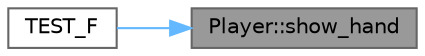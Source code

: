 digraph "Player::show_hand"
{
 // INTERACTIVE_SVG=YES
 // LATEX_PDF_SIZE
  bgcolor="transparent";
  edge [fontname=Helvetica,fontsize=10,labelfontname=Helvetica,labelfontsize=10];
  node [fontname=Helvetica,fontsize=10,shape=box,height=0.2,width=0.4];
  rankdir="RL";
  Node1 [id="Node000001",label="Player::show_hand",height=0.2,width=0.4,color="gray40", fillcolor="grey60", style="filled", fontcolor="black",tooltip="Displays the player's current hand."];
  Node1 -> Node2 [id="edge1_Node000001_Node000002",dir="back",color="steelblue1",style="solid",tooltip=" "];
  Node2 [id="Node000002",label="TEST_F",height=0.2,width=0.4,color="grey40", fillcolor="white", style="filled",URL="$test___player_8cc.html#a2f51698e74562159cd2f38ff93b02dcf",tooltip=" "];
}
